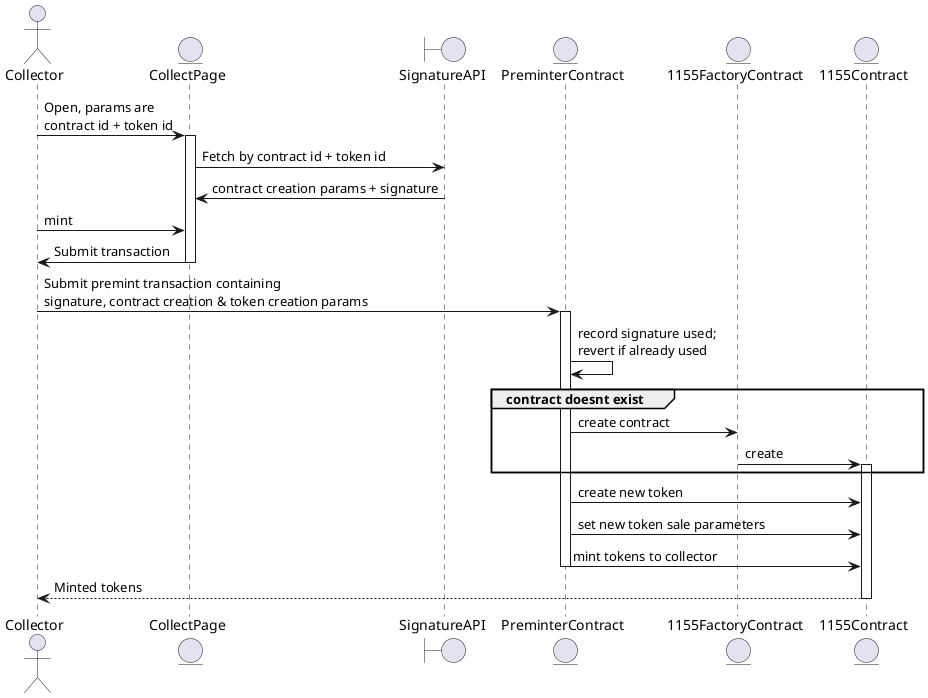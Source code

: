 @startuml
actor Collector
entity CollectPage 
boundary SignatureAPI
entity PreminterContract
entity 1155FactoryContract
entity 1155Contract

Collector -> CollectPage: Open, params are \ncontract id + token id
Activate CollectPage
CollectPage -> SignatureAPI: Fetch by contract id + token id
SignatureAPI -> CollectPage: contract creation params + signature
Collector -> CollectPage: mint
CollectPage -> Collector: Submit transaction
deactivate CollectPage
Collector -> PreminterContract: Submit premint transaction containing \nsignature, contract creation & token creation params
activate PreminterContract
PreminterContract -> PreminterContract: record signature used;\nrevert if already used

Group contract doesnt exist
  
    PreminterContract -> 1155FactoryContract: create contract
    1155FactoryContract -> 1155Contract: create
    activate 1155Contract

end

PreminterContract -> 1155Contract: create new token
PreminterContract -> 1155Contract: set new token sale parameters
PreminterContract -> 1155Contract: mint tokens to collector

deactivate PreminterContract
1155Contract --> Collector: Minted tokens
deactivate 1155Contract

@enduml